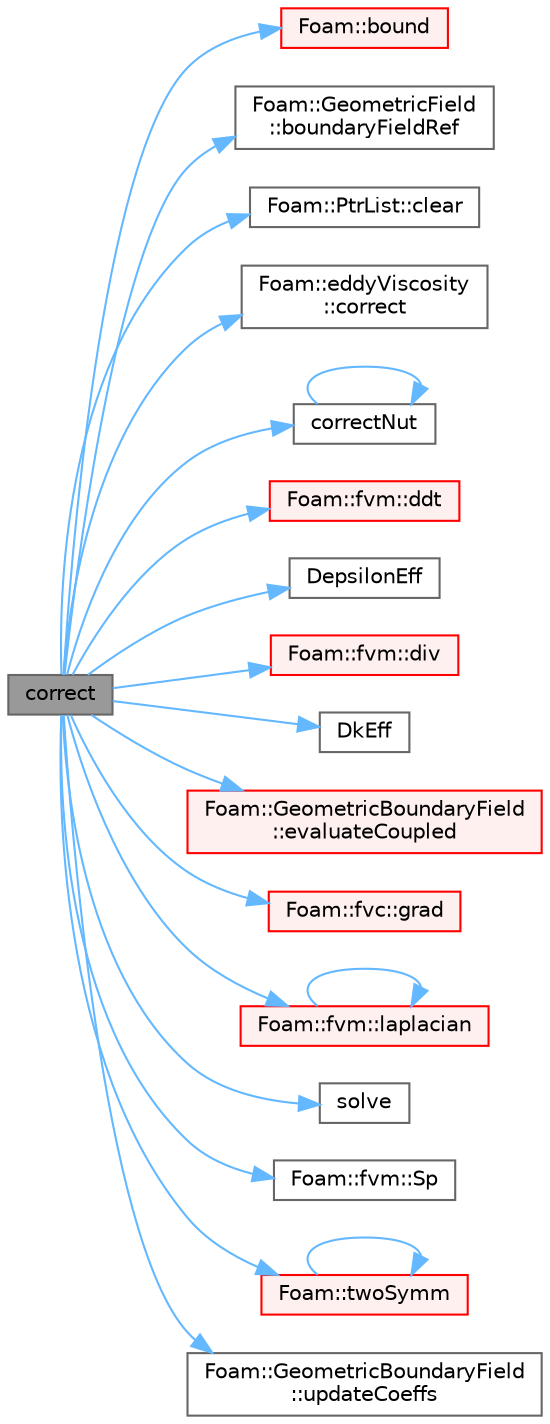 digraph "correct"
{
 // LATEX_PDF_SIZE
  bgcolor="transparent";
  edge [fontname=Helvetica,fontsize=10,labelfontname=Helvetica,labelfontsize=10];
  node [fontname=Helvetica,fontsize=10,shape=box,height=0.2,width=0.4];
  rankdir="LR";
  Node1 [id="Node000001",label="correct",height=0.2,width=0.4,color="gray40", fillcolor="grey60", style="filled", fontcolor="black",tooltip=" "];
  Node1 -> Node2 [id="edge1_Node000001_Node000002",color="steelblue1",style="solid",tooltip=" "];
  Node2 [id="Node000002",label="Foam::bound",height=0.2,width=0.4,color="red", fillcolor="#FFF0F0", style="filled",URL="$namespaceFoam.html#a334b2a2d0ce7997d360f7a018174a077",tooltip=" "];
  Node1 -> Node29 [id="edge2_Node000001_Node000029",color="steelblue1",style="solid",tooltip=" "];
  Node29 [id="Node000029",label="Foam::GeometricField\l::boundaryFieldRef",height=0.2,width=0.4,color="grey40", fillcolor="white", style="filled",URL="$classFoam_1_1GeometricField.html#a6edc5d66db5af23a74a30619ad7eed5a",tooltip=" "];
  Node1 -> Node30 [id="edge3_Node000001_Node000030",color="steelblue1",style="solid",tooltip=" "];
  Node30 [id="Node000030",label="Foam::PtrList::clear",height=0.2,width=0.4,color="grey40", fillcolor="white", style="filled",URL="$classFoam_1_1PtrList.html#ac8bb3912a3ce86b15842e79d0b421204",tooltip=" "];
  Node1 -> Node31 [id="edge4_Node000001_Node000031",color="steelblue1",style="solid",tooltip=" "];
  Node31 [id="Node000031",label="Foam::eddyViscosity\l::correct",height=0.2,width=0.4,color="grey40", fillcolor="white", style="filled",URL="$classFoam_1_1eddyViscosity.html#aa4d8a8ca44f2b13f84ba64733f6e0252",tooltip=" "];
  Node1 -> Node32 [id="edge5_Node000001_Node000032",color="steelblue1",style="solid",tooltip=" "];
  Node32 [id="Node000032",label="correctNut",height=0.2,width=0.4,color="grey40", fillcolor="white", style="filled",URL="$classFoam_1_1incompressible_1_1RASModels_1_1LamBremhorstKE.html#aaffe89433f18f1ee4137486e19219448",tooltip=" "];
  Node32 -> Node32 [id="edge6_Node000032_Node000032",color="steelblue1",style="solid",tooltip=" "];
  Node1 -> Node33 [id="edge7_Node000001_Node000033",color="steelblue1",style="solid",tooltip=" "];
  Node33 [id="Node000033",label="Foam::fvm::ddt",height=0.2,width=0.4,color="red", fillcolor="#FFF0F0", style="filled",URL="$namespaceFoam_1_1fvm.html#a2d88eca98ab69b84af7ddb96e35f5a44",tooltip=" "];
  Node1 -> Node37 [id="edge8_Node000001_Node000037",color="steelblue1",style="solid",tooltip=" "];
  Node37 [id="Node000037",label="DepsilonEff",height=0.2,width=0.4,color="grey40", fillcolor="white", style="filled",URL="$classFoam_1_1incompressible_1_1RASModels_1_1LamBremhorstKE.html#a7985d7c6a12298c40d68503c22e97780",tooltip=" "];
  Node1 -> Node38 [id="edge9_Node000001_Node000038",color="steelblue1",style="solid",tooltip=" "];
  Node38 [id="Node000038",label="Foam::fvm::div",height=0.2,width=0.4,color="red", fillcolor="#FFF0F0", style="filled",URL="$namespaceFoam_1_1fvm.html#a058dd4757c11ae656c8d576632b33d25",tooltip=" "];
  Node1 -> Node41 [id="edge10_Node000001_Node000041",color="steelblue1",style="solid",tooltip=" "];
  Node41 [id="Node000041",label="DkEff",height=0.2,width=0.4,color="grey40", fillcolor="white", style="filled",URL="$classFoam_1_1incompressible_1_1RASModels_1_1LamBremhorstKE.html#afa968c8e26ddbc10cb14bff5ee93a069",tooltip=" "];
  Node1 -> Node42 [id="edge11_Node000001_Node000042",color="steelblue1",style="solid",tooltip=" "];
  Node42 [id="Node000042",label="Foam::GeometricBoundaryField\l::evaluateCoupled",height=0.2,width=0.4,color="red", fillcolor="#FFF0F0", style="filled",URL="$classFoam_1_1GeometricBoundaryField.html#a557b91b57c52fdf6d8da5e734022747d",tooltip=" "];
  Node1 -> Node45 [id="edge12_Node000001_Node000045",color="steelblue1",style="solid",tooltip=" "];
  Node45 [id="Node000045",label="Foam::fvc::grad",height=0.2,width=0.4,color="red", fillcolor="#FFF0F0", style="filled",URL="$namespaceFoam_1_1fvc.html#a094a9cf8cbcd7511778abc82036c8a4b",tooltip=" "];
  Node1 -> Node47 [id="edge13_Node000001_Node000047",color="steelblue1",style="solid",tooltip=" "];
  Node47 [id="Node000047",label="Foam::fvm::laplacian",height=0.2,width=0.4,color="red", fillcolor="#FFF0F0", style="filled",URL="$namespaceFoam_1_1fvm.html#a05679b154654e47e9f1e2fbd2bc0bae0",tooltip=" "];
  Node47 -> Node47 [id="edge14_Node000047_Node000047",color="steelblue1",style="solid",tooltip=" "];
  Node1 -> Node48 [id="edge15_Node000001_Node000048",color="steelblue1",style="solid",tooltip=" "];
  Node48 [id="Node000048",label="solve",height=0.2,width=0.4,color="grey40", fillcolor="white", style="filled",URL="$solveBulkSurfactant_8H.html#a4ed43d58a6754059fa012bd273d05e33",tooltip=" "];
  Node1 -> Node49 [id="edge16_Node000001_Node000049",color="steelblue1",style="solid",tooltip=" "];
  Node49 [id="Node000049",label="Foam::fvm::Sp",height=0.2,width=0.4,color="grey40", fillcolor="white", style="filled",URL="$namespaceFoam_1_1fvm.html#af8062d84b43cdfe63a19c1e2e0b6de6a",tooltip=" "];
  Node1 -> Node50 [id="edge17_Node000001_Node000050",color="steelblue1",style="solid",tooltip=" "];
  Node50 [id="Node000050",label="Foam::twoSymm",height=0.2,width=0.4,color="red", fillcolor="#FFF0F0", style="filled",URL="$namespaceFoam.html#a446550beb700669a32e76d9b87d5e043",tooltip=" "];
  Node50 -> Node50 [id="edge18_Node000050_Node000050",color="steelblue1",style="solid",tooltip=" "];
  Node1 -> Node54 [id="edge19_Node000001_Node000054",color="steelblue1",style="solid",tooltip=" "];
  Node54 [id="Node000054",label="Foam::GeometricBoundaryField\l::updateCoeffs",height=0.2,width=0.4,color="grey40", fillcolor="white", style="filled",URL="$classFoam_1_1GeometricBoundaryField.html#a7e24eafac629d3733181cd942d4c902f",tooltip=" "];
}

